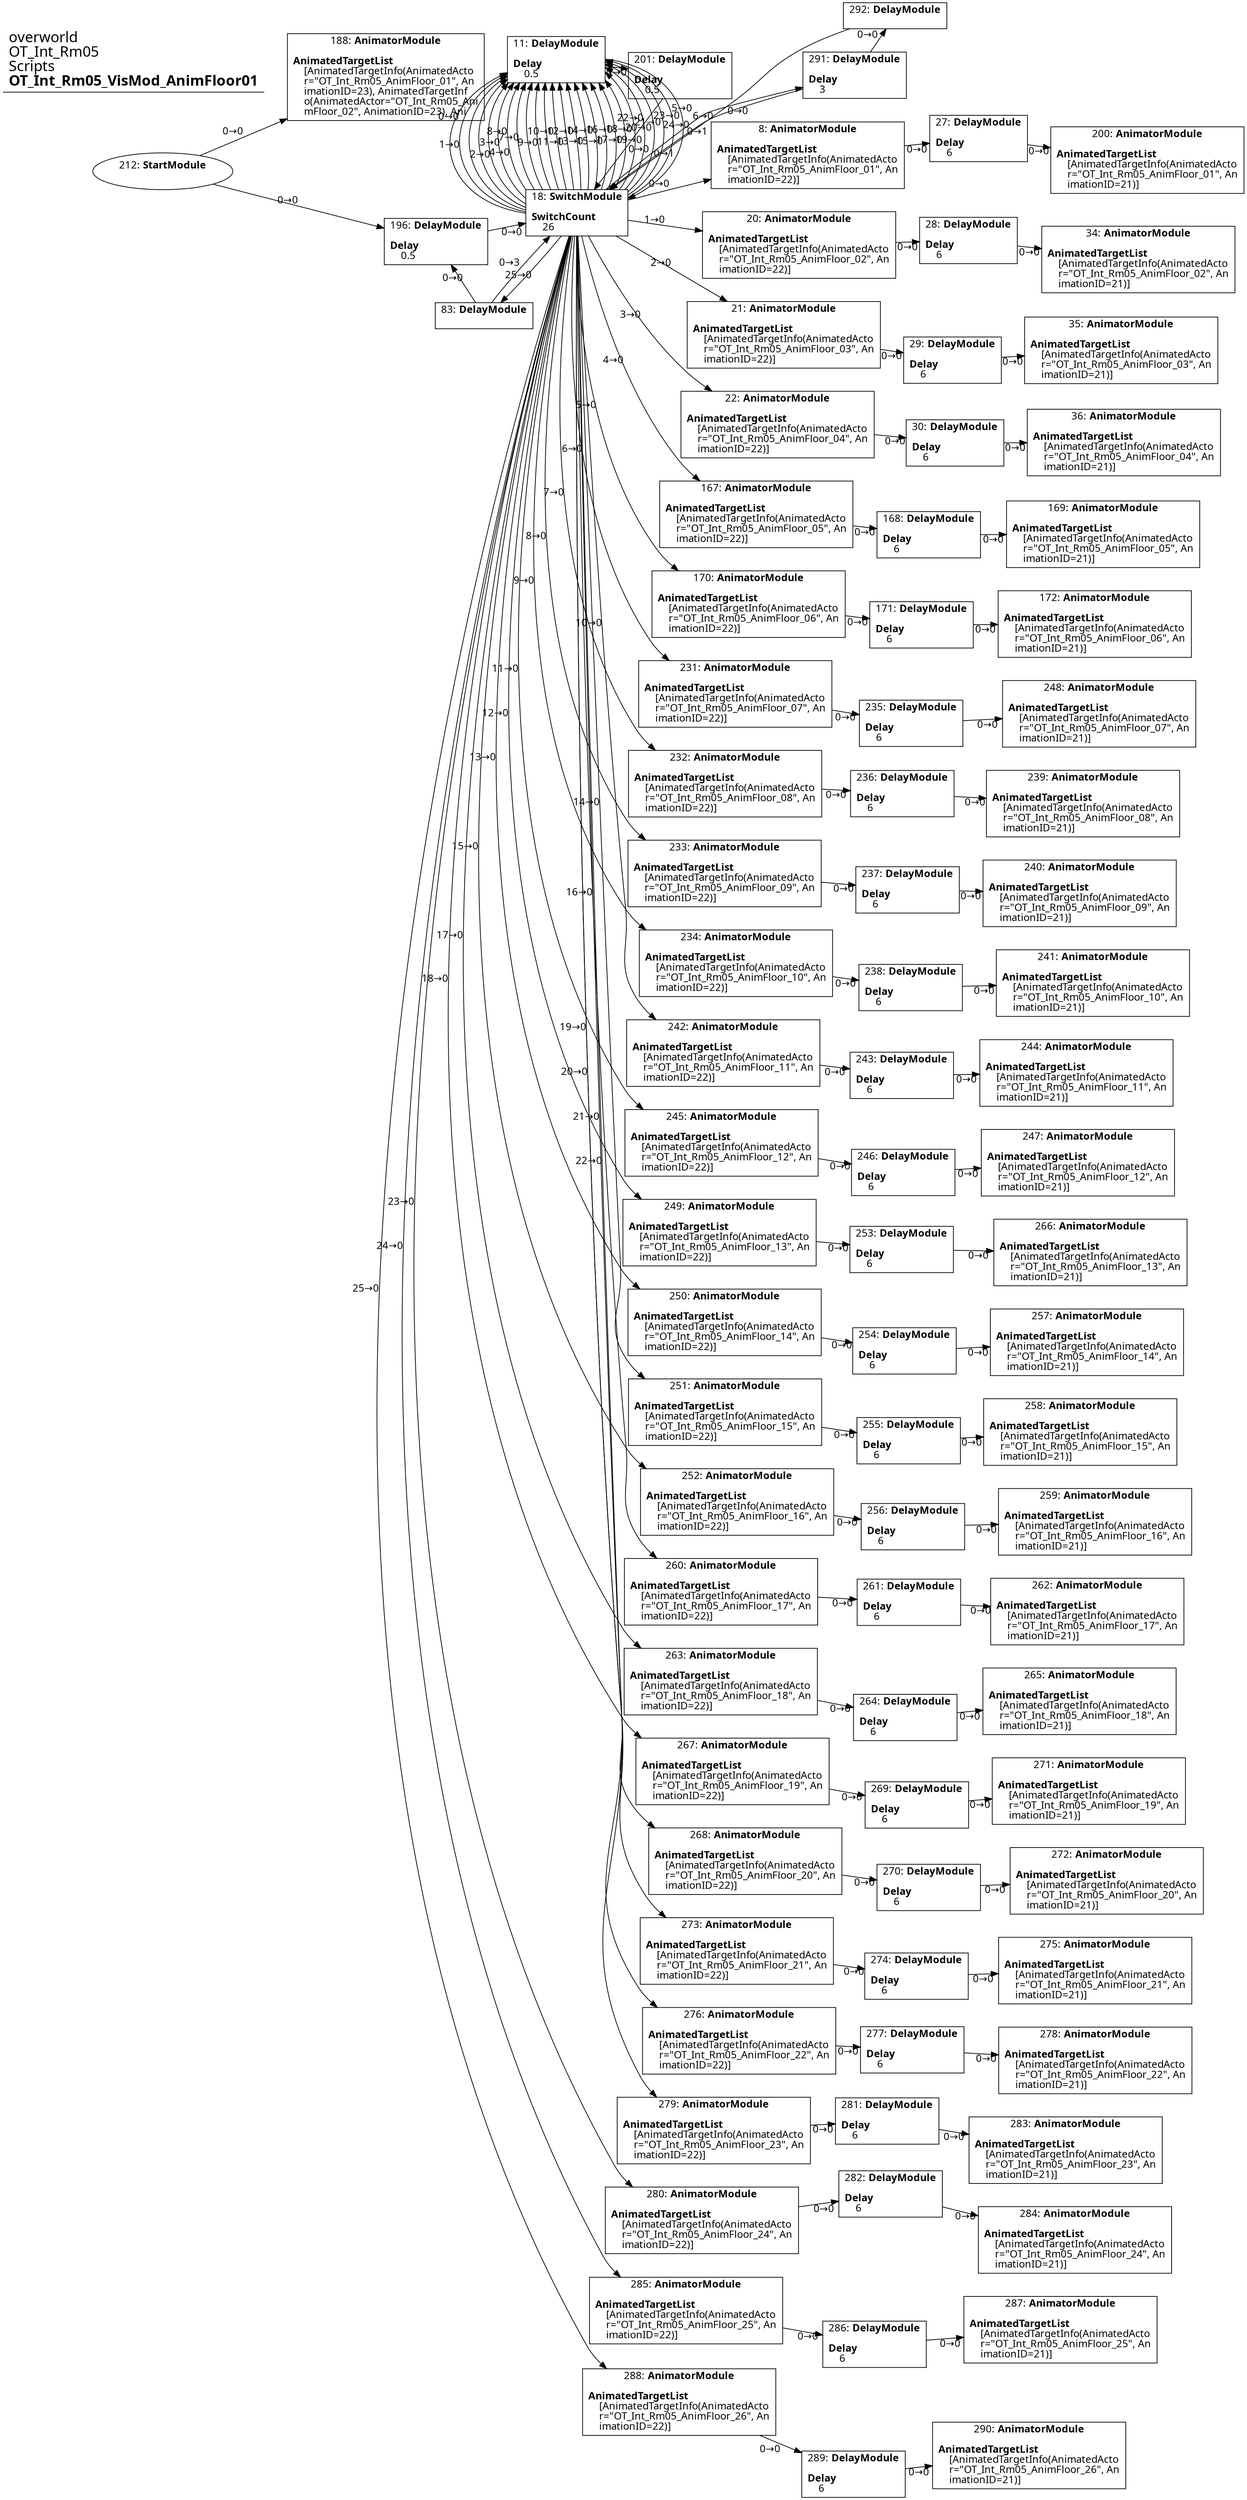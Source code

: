digraph {
    layout = fdp;
    overlap = prism;
    sep = "+16";
    splines = spline;

    node [ shape = box ];

    graph [ fontname = "Segoe UI" ];
    node [ fontname = "Segoe UI" ];
    edge [ fontname = "Segoe UI" ];

    8 [ label = <8: <b>AnimatorModule</b><br/><br/><b>AnimatedTargetList</b><br align="left"/>    [AnimatedTargetInfo(AnimatedActo<br align="left"/>    r=&quot;OT_Int_Rm05_AnimFloor_01&quot;, An<br align="left"/>    imationID=22)]<br align="left"/>> ];
    8 [ pos = "0.61200005,-0.72800004!" ];
    8 -> 27 [ label = "0→0" ];

    11 [ label = <11: <b>DelayModule</b><br/><br/><b>Delay</b><br align="left"/>    0.5<br align="left"/>> ];
    11 [ pos = "0.179,0.074!" ];
    11 -> 18 [ label = "0→1" ];
    11 -> 201 [ label = "0→0" ];

    18 [ label = <18: <b>SwitchModule</b><br/><br/><b>SwitchCount</b><br align="left"/>    26<br align="left"/>> ];
    18 [ pos = "0.134,-0.2!" ];
    18 -> 20 [ label = "1→0" ];
    18 -> 21 [ label = "2→0" ];
    18 -> 22 [ label = "3→0" ];
    18 -> 11 [ label = "0→0" ];
    18 -> 11 [ label = "1→0" ];
    18 -> 11 [ label = "2→0" ];
    18 -> 167 [ label = "4→0" ];
    18 -> 170 [ label = "5→0" ];
    18 -> 11 [ label = "3→0" ];
    18 -> 11 [ label = "4→0" ];
    18 -> 8 [ label = "0→0" ];
    18 -> 11 [ label = "7→0" ];
    18 -> 11 [ label = "8→0" ];
    18 -> 11 [ label = "9→0" ];
    18 -> 11 [ label = "10→0" ];
    18 -> 11 [ label = "11→0" ];
    18 -> 11 [ label = "12→0" ];
    18 -> 11 [ label = "13→0" ];
    18 -> 11 [ label = "14→0" ];
    18 -> 11 [ label = "15→0" ];
    18 -> 11 [ label = "16→0" ];
    18 -> 11 [ label = "17→0" ];
    18 -> 11 [ label = "18→0" ];
    18 -> 11 [ label = "19→0" ];
    18 -> 11 [ label = "20→0" ];
    18 -> 11 [ label = "21→0" ];
    18 -> 11 [ label = "22→0" ];
    18 -> 11 [ label = "23→0" ];
    18 -> 11 [ label = "24→0" ];
    18 -> 83 [ label = "25→0" ];
    18 -> 231 [ label = "6→0" ];
    18 -> 232 [ label = "7→0" ];
    18 -> 233 [ label = "8→0" ];
    18 -> 234 [ label = "9→0" ];
    18 -> 242 [ label = "10→0" ];
    18 -> 245 [ label = "11→0" ];
    18 -> 249 [ label = "12→0" ];
    18 -> 250 [ label = "13→0" ];
    18 -> 251 [ label = "14→0" ];
    18 -> 252 [ label = "15→0" ];
    18 -> 260 [ label = "16→0" ];
    18 -> 263 [ label = "17→0" ];
    18 -> 267 [ label = "18→0" ];
    18 -> 268 [ label = "19→0" ];
    18 -> 273 [ label = "20→0" ];
    18 -> 276 [ label = "21→0" ];
    18 -> 279 [ label = "22→0" ];
    18 -> 280 [ label = "23→0" ];
    18 -> 285 [ label = "24→0" ];
    18 -> 288 [ label = "25→0" ];
    18 -> 11 [ label = "5→0" ];
    18 -> 291 [ label = "6→0" ];

    20 [ label = <20: <b>AnimatorModule</b><br/><br/><b>AnimatedTargetList</b><br align="left"/>    [AnimatedTargetInfo(AnimatedActo<br align="left"/>    r=&quot;OT_Int_Rm05_AnimFloor_02&quot;, An<br align="left"/>    imationID=22)]<br align="left"/>> ];
    20 [ pos = "0.61,-0.855!" ];
    20 -> 28 [ label = "0→0" ];

    21 [ label = <21: <b>AnimatorModule</b><br/><br/><b>AnimatedTargetList</b><br align="left"/>    [AnimatedTargetInfo(AnimatedActo<br align="left"/>    r=&quot;OT_Int_Rm05_AnimFloor_03&quot;, An<br align="left"/>    imationID=22)]<br align="left"/>> ];
    21 [ pos = "0.614,-0.97700006!" ];
    21 -> 29 [ label = "0→0" ];

    22 [ label = <22: <b>AnimatorModule</b><br/><br/><b>AnimatedTargetList</b><br align="left"/>    [AnimatedTargetInfo(AnimatedActo<br align="left"/>    r=&quot;OT_Int_Rm05_AnimFloor_04&quot;, An<br align="left"/>    imationID=22)]<br align="left"/>> ];
    22 [ pos = "0.61700004,-1.093!" ];
    22 -> 30 [ label = "0→0" ];

    27 [ label = <27: <b>DelayModule</b><br/><br/><b>Delay</b><br align="left"/>    6<br align="left"/>> ];
    27 [ pos = "0.845,-0.66200006!" ];
    27 -> 200 [ label = "0→0" ];

    28 [ label = <28: <b>DelayModule</b><br/><br/><b>Delay</b><br align="left"/>    6<br align="left"/>> ];
    28 [ pos = "0.84300005,-0.82100004!" ];
    28 -> 34 [ label = "0→0" ];

    29 [ label = <29: <b>DelayModule</b><br/><br/><b>Delay</b><br align="left"/>    6<br align="left"/>> ];
    29 [ pos = "0.85200006,-0.97700006!" ];
    29 -> 35 [ label = "0→0" ];

    30 [ label = <30: <b>DelayModule</b><br/><br/><b>Delay</b><br align="left"/>    6<br align="left"/>> ];
    30 [ pos = "0.85800004,-1.126!" ];
    30 -> 36 [ label = "0→0" ];

    34 [ label = <34: <b>AnimatorModule</b><br/><br/><b>AnimatedTargetList</b><br align="left"/>    [AnimatedTargetInfo(AnimatedActo<br align="left"/>    r=&quot;OT_Int_Rm05_AnimFloor_02&quot;, An<br align="left"/>    imationID=21)]<br align="left"/>> ];
    34 [ pos = "1.046,-0.82100004!" ];

    35 [ label = <35: <b>AnimatorModule</b><br/><br/><b>AnimatedTargetList</b><br align="left"/>    [AnimatedTargetInfo(AnimatedActo<br align="left"/>    r=&quot;OT_Int_Rm05_AnimFloor_03&quot;, An<br align="left"/>    imationID=21)]<br align="left"/>> ];
    35 [ pos = "1.0430001,-0.9760001!" ];

    36 [ label = <36: <b>AnimatorModule</b><br/><br/><b>AnimatedTargetList</b><br align="left"/>    [AnimatedTargetInfo(AnimatedActo<br align="left"/>    r=&quot;OT_Int_Rm05_AnimFloor_04&quot;, An<br align="left"/>    imationID=21)]<br align="left"/>> ];
    36 [ pos = "1.052,-1.126!" ];

    83 [ label = <83: <b>DelayModule</b><br/><br/>> ];
    83 [ pos = "0.148,-0.95800006!" ];
    83 -> 18 [ label = "0→3" ];
    83 -> 196 [ label = "0→0" ];

    167 [ label = <167: <b>AnimatorModule</b><br/><br/><b>AnimatedTargetList</b><br align="left"/>    [AnimatedTargetInfo(AnimatedActo<br align="left"/>    r=&quot;OT_Int_Rm05_AnimFloor_05&quot;, An<br align="left"/>    imationID=22)]<br align="left"/>> ];
    167 [ pos = "0.60800004,-1.233!" ];
    167 -> 168 [ label = "0→0" ];

    168 [ label = <168: <b>DelayModule</b><br/><br/><b>Delay</b><br align="left"/>    6<br align="left"/>> ];
    168 [ pos = "0.84900004,-1.266!" ];
    168 -> 169 [ label = "0→0" ];

    169 [ label = <169: <b>AnimatorModule</b><br/><br/><b>AnimatedTargetList</b><br align="left"/>    [AnimatedTargetInfo(AnimatedActo<br align="left"/>    r=&quot;OT_Int_Rm05_AnimFloor_05&quot;, An<br align="left"/>    imationID=21)]<br align="left"/>> ];
    169 [ pos = "1.0430001,-1.266!" ];

    170 [ label = <170: <b>AnimatorModule</b><br/><br/><b>AnimatedTargetList</b><br align="left"/>    [AnimatedTargetInfo(AnimatedActo<br align="left"/>    r=&quot;OT_Int_Rm05_AnimFloor_06&quot;, An<br align="left"/>    imationID=22)]<br align="left"/>> ];
    170 [ pos = "0.60700005,-1.4130001!" ];
    170 -> 171 [ label = "0→0" ];

    171 [ label = <171: <b>DelayModule</b><br/><br/><b>Delay</b><br align="left"/>    6<br align="left"/>> ];
    171 [ pos = "0.84800005,-1.4130001!" ];
    171 -> 172 [ label = "0→0" ];

    172 [ label = <172: <b>AnimatorModule</b><br/><br/><b>AnimatedTargetList</b><br align="left"/>    [AnimatedTargetInfo(AnimatedActo<br align="left"/>    r=&quot;OT_Int_Rm05_AnimFloor_06&quot;, An<br align="left"/>    imationID=21)]<br align="left"/>> ];
    172 [ pos = "1.042,-1.4130001!" ];

    188 [ label = <188: <b>AnimatorModule</b><br/><br/><b>AnimatedTargetList</b><br align="left"/>    [AnimatedTargetInfo(AnimatedActo<br align="left"/>    r=&quot;OT_Int_Rm05_AnimFloor_01&quot;, An<br align="left"/>    imationID=23), AnimatedTargetInf<br align="left"/>    o(AnimatedActor=&quot;OT_Int_Rm05_Ani<br align="left"/>    mFloor_02&quot;, AnimationID=23), Ani<br align="left"/>> ];
    188 [ pos = "-0.18200001,0.09!" ];

    196 [ label = <196: <b>DelayModule</b><br/><br/><b>Delay</b><br align="left"/>    0.5<br align="left"/>> ];
    196 [ pos = "-0.13000001,-0.2!" ];
    196 -> 18 [ label = "0→0" ];

    200 [ label = <200: <b>AnimatorModule</b><br/><br/><b>AnimatedTargetList</b><br align="left"/>    [AnimatedTargetInfo(AnimatedActo<br align="left"/>    r=&quot;OT_Int_Rm05_AnimFloor_01&quot;, An<br align="left"/>    imationID=21)]<br align="left"/>> ];
    200 [ pos = "1.049,-0.66300005!" ];

    201 [ label = <201: <b>DelayModule</b><br/><br/><b>Delay</b><br align="left"/>    0.5<br align="left"/>> ];
    201 [ pos = "0.17600001,0.257!" ];
    201 -> 18 [ label = "0→0" ];

    212 [ label = <212: <b>StartModule</b><br/><br/>> ];
    212 [ shape = oval ]
    212 [ pos = "-0.70000005,0.09!" ];
    212 -> 188 [ label = "0→0" ];
    212 -> 196 [ label = "0→0" ];

    231 [ label = <231: <b>AnimatorModule</b><br/><br/><b>AnimatedTargetList</b><br align="left"/>    [AnimatedTargetInfo(AnimatedActo<br align="left"/>    r=&quot;OT_Int_Rm05_AnimFloor_07&quot;, An<br align="left"/>    imationID=22)]<br align="left"/>> ];
    231 [ pos = "0.6,-1.5460001!" ];
    231 -> 235 [ label = "0→0" ];

    232 [ label = <232: <b>AnimatorModule</b><br/><br/><b>AnimatedTargetList</b><br align="left"/>    [AnimatedTargetInfo(AnimatedActo<br align="left"/>    r=&quot;OT_Int_Rm05_AnimFloor_08&quot;, An<br align="left"/>    imationID=22)]<br align="left"/>> ];
    232 [ pos = "0.59900004,-1.697!" ];
    232 -> 236 [ label = "0→0" ];

    233 [ label = <233: <b>AnimatorModule</b><br/><br/><b>AnimatedTargetList</b><br align="left"/>    [AnimatedTargetInfo(AnimatedActo<br align="left"/>    r=&quot;OT_Int_Rm05_AnimFloor_09&quot;, An<br align="left"/>    imationID=22)]<br align="left"/>> ];
    233 [ pos = "0.60800004,-1.8650001!" ];
    233 -> 237 [ label = "0→0" ];

    234 [ label = <234: <b>AnimatorModule</b><br/><br/><b>AnimatedTargetList</b><br align="left"/>    [AnimatedTargetInfo(AnimatedActo<br align="left"/>    r=&quot;OT_Int_Rm05_AnimFloor_10&quot;, An<br align="left"/>    imationID=22)]<br align="left"/>> ];
    234 [ pos = "0.619,-2.0070002!" ];
    234 -> 238 [ label = "0→0" ];

    235 [ label = <235: <b>DelayModule</b><br/><br/><b>Delay</b><br align="left"/>    6<br align="left"/>> ];
    235 [ pos = "0.84700006,-1.5760001!" ];
    235 -> 248 [ label = "0→0" ];

    236 [ label = <236: <b>DelayModule</b><br/><br/><b>Delay</b><br align="left"/>    6<br align="left"/>> ];
    236 [ pos = "0.845,-1.7350001!" ];
    236 -> 239 [ label = "0→0" ];

    237 [ label = <237: <b>DelayModule</b><br/><br/><b>Delay</b><br align="left"/>    6<br align="left"/>> ];
    237 [ pos = "0.85400003,-1.891!" ];
    237 -> 240 [ label = "0→0" ];

    238 [ label = <238: <b>DelayModule</b><br/><br/><b>Delay</b><br align="left"/>    6<br align="left"/>> ];
    238 [ pos = "0.86,-2.0400002!" ];
    238 -> 241 [ label = "0→0" ];

    239 [ label = <239: <b>AnimatorModule</b><br/><br/><b>AnimatedTargetList</b><br align="left"/>    [AnimatedTargetInfo(AnimatedActo<br align="left"/>    r=&quot;OT_Int_Rm05_AnimFloor_08&quot;, An<br align="left"/>    imationID=21)]<br align="left"/>> ];
    239 [ pos = "1.0480001,-1.7350001!" ];

    240 [ label = <240: <b>AnimatorModule</b><br/><br/><b>AnimatedTargetList</b><br align="left"/>    [AnimatedTargetInfo(AnimatedActo<br align="left"/>    r=&quot;OT_Int_Rm05_AnimFloor_09&quot;, An<br align="left"/>    imationID=21)]<br align="left"/>> ];
    240 [ pos = "1.0450001,-1.8900001!" ];

    241 [ label = <241: <b>AnimatorModule</b><br/><br/><b>AnimatedTargetList</b><br align="left"/>    [AnimatedTargetInfo(AnimatedActo<br align="left"/>    r=&quot;OT_Int_Rm05_AnimFloor_10&quot;, An<br align="left"/>    imationID=21)]<br align="left"/>> ];
    241 [ pos = "1.054,-2.0400002!" ];

    242 [ label = <242: <b>AnimatorModule</b><br/><br/><b>AnimatedTargetList</b><br align="left"/>    [AnimatedTargetInfo(AnimatedActo<br align="left"/>    r=&quot;OT_Int_Rm05_AnimFloor_11&quot;, An<br align="left"/>    imationID=22)]<br align="left"/>> ];
    242 [ pos = "0.61,-2.147!" ];
    242 -> 243 [ label = "0→0" ];

    243 [ label = <243: <b>DelayModule</b><br/><br/><b>Delay</b><br align="left"/>    6<br align="left"/>> ];
    243 [ pos = "0.851,-2.18!" ];
    243 -> 244 [ label = "0→0" ];

    244 [ label = <244: <b>AnimatorModule</b><br/><br/><b>AnimatedTargetList</b><br align="left"/>    [AnimatedTargetInfo(AnimatedActo<br align="left"/>    r=&quot;OT_Int_Rm05_AnimFloor_11&quot;, An<br align="left"/>    imationID=21)]<br align="left"/>> ];
    244 [ pos = "1.0450001,-2.18!" ];

    245 [ label = <245: <b>AnimatorModule</b><br/><br/><b>AnimatedTargetList</b><br align="left"/>    [AnimatedTargetInfo(AnimatedActo<br align="left"/>    r=&quot;OT_Int_Rm05_AnimFloor_12&quot;, An<br align="left"/>    imationID=22)]<br align="left"/>> ];
    245 [ pos = "0.609,-2.2810001!" ];
    245 -> 246 [ label = "0→0" ];

    246 [ label = <246: <b>DelayModule</b><br/><br/><b>Delay</b><br align="left"/>    6<br align="left"/>> ];
    246 [ pos = "0.85,-2.3270001!" ];
    246 -> 247 [ label = "0→0" ];

    247 [ label = <247: <b>AnimatorModule</b><br/><br/><b>AnimatedTargetList</b><br align="left"/>    [AnimatedTargetInfo(AnimatedActo<br align="left"/>    r=&quot;OT_Int_Rm05_AnimFloor_12&quot;, An<br align="left"/>    imationID=21)]<br align="left"/>> ];
    247 [ pos = "1.044,-2.3270001!" ];

    248 [ label = <248: <b>AnimatorModule</b><br/><br/><b>AnimatedTargetList</b><br align="left"/>    [AnimatedTargetInfo(AnimatedActo<br align="left"/>    r=&quot;OT_Int_Rm05_AnimFloor_07&quot;, An<br align="left"/>    imationID=21)]<br align="left"/>> ];
    248 [ pos = "1.051,-1.577!" ];

    249 [ label = <249: <b>AnimatorModule</b><br/><br/><b>AnimatedTargetList</b><br align="left"/>    [AnimatedTargetInfo(AnimatedActo<br align="left"/>    r=&quot;OT_Int_Rm05_AnimFloor_13&quot;, An<br align="left"/>    imationID=22)]<br align="left"/>> ];
    249 [ pos = "0.60700005,-2.43!" ];
    249 -> 253 [ label = "0→0" ];

    250 [ label = <250: <b>AnimatorModule</b><br/><br/><b>AnimatedTargetList</b><br align="left"/>    [AnimatedTargetInfo(AnimatedActo<br align="left"/>    r=&quot;OT_Int_Rm05_AnimFloor_14&quot;, An<br align="left"/>    imationID=22)]<br align="left"/>> ];
    250 [ pos = "0.611,-2.5860002!" ];
    250 -> 254 [ label = "0→0" ];

    251 [ label = <251: <b>AnimatorModule</b><br/><br/><b>AnimatedTargetList</b><br align="left"/>    [AnimatedTargetInfo(AnimatedActo<br align="left"/>    r=&quot;OT_Int_Rm05_AnimFloor_15&quot;, An<br align="left"/>    imationID=22)]<br align="left"/>> ];
    251 [ pos = "0.611,-2.753!" ];
    251 -> 255 [ label = "0→0" ];

    252 [ label = <252: <b>AnimatorModule</b><br/><br/><b>AnimatedTargetList</b><br align="left"/>    [AnimatedTargetInfo(AnimatedActo<br align="left"/>    r=&quot;OT_Int_Rm05_AnimFloor_16&quot;, An<br align="left"/>    imationID=22)]<br align="left"/>> ];
    252 [ pos = "0.61800003,-2.877!" ];
    252 -> 256 [ label = "0→0" ];

    253 [ label = <253: <b>DelayModule</b><br/><br/><b>Delay</b><br align="left"/>    6<br align="left"/>> ];
    253 [ pos = "0.846,-2.482!" ];
    253 -> 266 [ label = "0→0" ];

    254 [ label = <254: <b>DelayModule</b><br/><br/><b>Delay</b><br align="left"/>    6<br align="left"/>> ];
    254 [ pos = "0.84400004,-2.641!" ];
    254 -> 257 [ label = "0→0" ];

    255 [ label = <255: <b>DelayModule</b><br/><br/><b>Delay</b><br align="left"/>    6<br align="left"/>> ];
    255 [ pos = "0.85300004,-2.7970002!" ];
    255 -> 258 [ label = "0→0" ];

    256 [ label = <256: <b>DelayModule</b><br/><br/><b>Delay</b><br align="left"/>    6<br align="left"/>> ];
    256 [ pos = "0.859,-2.946!" ];
    256 -> 259 [ label = "0→0" ];

    257 [ label = <257: <b>AnimatorModule</b><br/><br/><b>AnimatedTargetList</b><br align="left"/>    [AnimatedTargetInfo(AnimatedActo<br align="left"/>    r=&quot;OT_Int_Rm05_AnimFloor_14&quot;, An<br align="left"/>    imationID=21)]<br align="left"/>> ];
    257 [ pos = "1.047,-2.641!" ];

    258 [ label = <258: <b>AnimatorModule</b><br/><br/><b>AnimatedTargetList</b><br align="left"/>    [AnimatedTargetInfo(AnimatedActo<br align="left"/>    r=&quot;OT_Int_Rm05_AnimFloor_15&quot;, An<br align="left"/>    imationID=21)]<br align="left"/>> ];
    258 [ pos = "1.0430001,-2.7960002!" ];

    259 [ label = <259: <b>AnimatorModule</b><br/><br/><b>AnimatedTargetList</b><br align="left"/>    [AnimatedTargetInfo(AnimatedActo<br align="left"/>    r=&quot;OT_Int_Rm05_AnimFloor_16&quot;, An<br align="left"/>    imationID=21)]<br align="left"/>> ];
    259 [ pos = "1.0530001,-2.946!" ];

    260 [ label = <260: <b>AnimatorModule</b><br/><br/><b>AnimatedTargetList</b><br align="left"/>    [AnimatedTargetInfo(AnimatedActo<br align="left"/>    r=&quot;OT_Int_Rm05_AnimFloor_17&quot;, An<br align="left"/>    imationID=22)]<br align="left"/>> ];
    260 [ pos = "0.605,-3.028!" ];
    260 -> 261 [ label = "0→0" ];

    261 [ label = <261: <b>DelayModule</b><br/><br/><b>Delay</b><br align="left"/>    6<br align="left"/>> ];
    261 [ pos = "0.85,-3.0860002!" ];
    261 -> 262 [ label = "0→0" ];

    262 [ label = <262: <b>AnimatorModule</b><br/><br/><b>AnimatedTargetList</b><br align="left"/>    [AnimatedTargetInfo(AnimatedActo<br align="left"/>    r=&quot;OT_Int_Rm05_AnimFloor_17&quot;, An<br align="left"/>    imationID=21)]<br align="left"/>> ];
    262 [ pos = "1.044,-3.0860002!" ];

    263 [ label = <263: <b>AnimatorModule</b><br/><br/><b>AnimatedTargetList</b><br align="left"/>    [AnimatedTargetInfo(AnimatedActo<br align="left"/>    r=&quot;OT_Int_Rm05_AnimFloor_18&quot;, An<br align="left"/>    imationID=22)]<br align="left"/>> ];
    263 [ pos = "0.60400003,-3.167!" ];
    263 -> 264 [ label = "0→0" ];

    264 [ label = <264: <b>DelayModule</b><br/><br/><b>Delay</b><br align="left"/>    6<br align="left"/>> ];
    264 [ pos = "0.84900004,-3.233!" ];
    264 -> 265 [ label = "0→0" ];

    265 [ label = <265: <b>AnimatorModule</b><br/><br/><b>AnimatedTargetList</b><br align="left"/>    [AnimatedTargetInfo(AnimatedActo<br align="left"/>    r=&quot;OT_Int_Rm05_AnimFloor_18&quot;, An<br align="left"/>    imationID=21)]<br align="left"/>> ];
    265 [ pos = "1.0430001,-3.233!" ];

    266 [ label = <266: <b>AnimatorModule</b><br/><br/><b>AnimatedTargetList</b><br align="left"/>    [AnimatedTargetInfo(AnimatedActo<br align="left"/>    r=&quot;OT_Int_Rm05_AnimFloor_13&quot;, An<br align="left"/>    imationID=21)]<br align="left"/>> ];
    266 [ pos = "1.0500001,-2.483!" ];

    267 [ label = <267: <b>AnimatorModule</b><br/><br/><b>AnimatedTargetList</b><br align="left"/>    [AnimatedTargetInfo(AnimatedActo<br align="left"/>    r=&quot;OT_Int_Rm05_AnimFloor_19&quot;, An<br align="left"/>    imationID=22)]<br align="left"/>> ];
    267 [ pos = "0.61,-3.3300002!" ];
    267 -> 269 [ label = "0→0" ];

    268 [ label = <268: <b>AnimatorModule</b><br/><br/><b>AnimatedTargetList</b><br align="left"/>    [AnimatedTargetInfo(AnimatedActo<br align="left"/>    r=&quot;OT_Int_Rm05_AnimFloor_20&quot;, An<br align="left"/>    imationID=22)]<br align="left"/>> ];
    268 [ pos = "0.61300004,-3.459!" ];
    268 -> 270 [ label = "0→0" ];

    269 [ label = <269: <b>DelayModule</b><br/><br/><b>Delay</b><br align="left"/>    6<br align="left"/>> ];
    269 [ pos = "0.85,-3.3950002!" ];
    269 -> 271 [ label = "0→0" ];

    270 [ label = <270: <b>DelayModule</b><br/><br/><b>Delay</b><br align="left"/>    6<br align="left"/>> ];
    270 [ pos = "0.85600007,-3.5440001!" ];
    270 -> 272 [ label = "0→0" ];

    271 [ label = <271: <b>AnimatorModule</b><br/><br/><b>AnimatedTargetList</b><br align="left"/>    [AnimatedTargetInfo(AnimatedActo<br align="left"/>    r=&quot;OT_Int_Rm05_AnimFloor_19&quot;, An<br align="left"/>    imationID=21)]<br align="left"/>> ];
    271 [ pos = "1.041,-3.394!" ];

    272 [ label = <272: <b>AnimatorModule</b><br/><br/><b>AnimatedTargetList</b><br align="left"/>    [AnimatedTargetInfo(AnimatedActo<br align="left"/>    r=&quot;OT_Int_Rm05_AnimFloor_20&quot;, An<br align="left"/>    imationID=21)]<br align="left"/>> ];
    272 [ pos = "1.0500001,-3.5440001!" ];

    273 [ label = <273: <b>AnimatorModule</b><br/><br/><b>AnimatedTargetList</b><br align="left"/>    [AnimatedTargetInfo(AnimatedActo<br align="left"/>    r=&quot;OT_Int_Rm05_AnimFloor_21&quot;, An<br align="left"/>    imationID=22)]<br align="left"/>> ];
    273 [ pos = "0.6,-3.5890002!" ];
    273 -> 274 [ label = "0→0" ];

    274 [ label = <274: <b>DelayModule</b><br/><br/><b>Delay</b><br align="left"/>    6<br align="left"/>> ];
    274 [ pos = "0.84700006,-3.6840003!" ];
    274 -> 275 [ label = "0→0" ];

    275 [ label = <275: <b>AnimatorModule</b><br/><br/><b>AnimatedTargetList</b><br align="left"/>    [AnimatedTargetInfo(AnimatedActo<br align="left"/>    r=&quot;OT_Int_Rm05_AnimFloor_21&quot;, An<br align="left"/>    imationID=21)]<br align="left"/>> ];
    275 [ pos = "1.041,-3.6840003!" ];

    276 [ label = <276: <b>AnimatorModule</b><br/><br/><b>AnimatedTargetList</b><br align="left"/>    [AnimatedTargetInfo(AnimatedActo<br align="left"/>    r=&quot;OT_Int_Rm05_AnimFloor_22&quot;, An<br align="left"/>    imationID=22)]<br align="left"/>> ];
    276 [ pos = "0.60300004,-3.7100003!" ];
    276 -> 277 [ label = "0→0" ];

    277 [ label = <277: <b>DelayModule</b><br/><br/><b>Delay</b><br align="left"/>    6<br align="left"/>> ];
    277 [ pos = "0.846,-3.831!" ];
    277 -> 278 [ label = "0→0" ];

    278 [ label = <278: <b>AnimatorModule</b><br/><br/><b>AnimatedTargetList</b><br align="left"/>    [AnimatedTargetInfo(AnimatedActo<br align="left"/>    r=&quot;OT_Int_Rm05_AnimFloor_22&quot;, An<br align="left"/>    imationID=21)]<br align="left"/>> ];
    278 [ pos = "1.0400001,-3.831!" ];

    279 [ label = <279: <b>AnimatorModule</b><br/><br/><b>AnimatedTargetList</b><br align="left"/>    [AnimatedTargetInfo(AnimatedActo<br align="left"/>    r=&quot;OT_Int_Rm05_AnimFloor_23&quot;, An<br align="left"/>    imationID=22)]<br align="left"/>> ];
    279 [ pos = "0.60200006,-3.8780003!" ];
    279 -> 281 [ label = "0→0" ];

    280 [ label = <280: <b>AnimatorModule</b><br/><br/><b>AnimatedTargetList</b><br align="left"/>    [AnimatedTargetInfo(AnimatedActo<br align="left"/>    r=&quot;OT_Int_Rm05_AnimFloor_24&quot;, An<br align="left"/>    imationID=22)]<br align="left"/>> ];
    280 [ pos = "0.597,-4.0210004!" ];
    280 -> 282 [ label = "0→0" ];

    281 [ label = <281: <b>DelayModule</b><br/><br/><b>Delay</b><br align="left"/>    6<br align="left"/>> ];
    281 [ pos = "0.84000003,-3.9840002!" ];
    281 -> 283 [ label = "0→0" ];

    282 [ label = <282: <b>DelayModule</b><br/><br/><b>Delay</b><br align="left"/>    6<br align="left"/>> ];
    282 [ pos = "0.846,-4.1330004!" ];
    282 -> 284 [ label = "0→0" ];

    283 [ label = <283: <b>AnimatorModule</b><br/><br/><b>AnimatedTargetList</b><br align="left"/>    [AnimatedTargetInfo(AnimatedActo<br align="left"/>    r=&quot;OT_Int_Rm05_AnimFloor_23&quot;, An<br align="left"/>    imationID=21)]<br align="left"/>> ];
    283 [ pos = "1.031,-3.9830003!" ];

    284 [ label = <284: <b>AnimatorModule</b><br/><br/><b>AnimatedTargetList</b><br align="left"/>    [AnimatedTargetInfo(AnimatedActo<br align="left"/>    r=&quot;OT_Int_Rm05_AnimFloor_24&quot;, An<br align="left"/>    imationID=21)]<br align="left"/>> ];
    284 [ pos = "1.0400001,-4.1330004!" ];

    285 [ label = <285: <b>AnimatorModule</b><br/><br/><b>AnimatedTargetList</b><br align="left"/>    [AnimatedTargetInfo(AnimatedActo<br align="left"/>    r=&quot;OT_Int_Rm05_AnimFloor_25&quot;, An<br align="left"/>    imationID=22)]<br align="left"/>> ];
    285 [ pos = "0.588,-4.1590004!" ];
    285 -> 286 [ label = "0→0" ];

    286 [ label = <286: <b>DelayModule</b><br/><br/><b>Delay</b><br align="left"/>    6<br align="left"/>> ];
    286 [ pos = "0.837,-4.2730002!" ];
    286 -> 287 [ label = "0→0" ];

    287 [ label = <287: <b>AnimatorModule</b><br/><br/><b>AnimatedTargetList</b><br align="left"/>    [AnimatedTargetInfo(AnimatedActo<br align="left"/>    r=&quot;OT_Int_Rm05_AnimFloor_25&quot;, An<br align="left"/>    imationID=21)]<br align="left"/>> ];
    287 [ pos = "1.031,-4.2730002!" ];

    288 [ label = <288: <b>AnimatorModule</b><br/><br/><b>AnimatedTargetList</b><br align="left"/>    [AnimatedTargetInfo(AnimatedActo<br align="left"/>    r=&quot;OT_Int_Rm05_AnimFloor_26&quot;, An<br align="left"/>    imationID=22)]<br align="left"/>> ];
    288 [ pos = "0.595,-4.307!" ];
    288 -> 289 [ label = "0→0" ];

    289 [ label = <289: <b>DelayModule</b><br/><br/><b>Delay</b><br align="left"/>    6<br align="left"/>> ];
    289 [ pos = "0.836,-4.42!" ];
    289 -> 290 [ label = "0→0" ];

    290 [ label = <290: <b>AnimatorModule</b><br/><br/><b>AnimatedTargetList</b><br align="left"/>    [AnimatedTargetInfo(AnimatedActo<br align="left"/>    r=&quot;OT_Int_Rm05_AnimFloor_26&quot;, An<br align="left"/>    imationID=21)]<br align="left"/>> ];
    290 [ pos = "1.0300001,-4.42!" ];

    291 [ label = <291: <b>DelayModule</b><br/><br/><b>Delay</b><br align="left"/>    3<br align="left"/>> ];
    291 [ pos = "0.38500002,0.071!" ];
    291 -> 292 [ label = "0→0" ];
    291 -> 18 [ label = "0→1" ];

    292 [ label = <292: <b>DelayModule</b><br/><br/>> ];
    292 [ pos = "0.38900003,0.256!" ];
    292 -> 18 [ label = "0→0" ];

    title [ pos = "-0.70100003,0.25800002!" ];
    title [ shape = underline ];
    title [ label = <<font point-size="20">overworld<br align="left"/>OT_Int_Rm05<br align="left"/>Scripts<br align="left"/><b>OT_Int_Rm05_VisMod_AnimFloor01</b><br align="left"/></font>> ];
}
